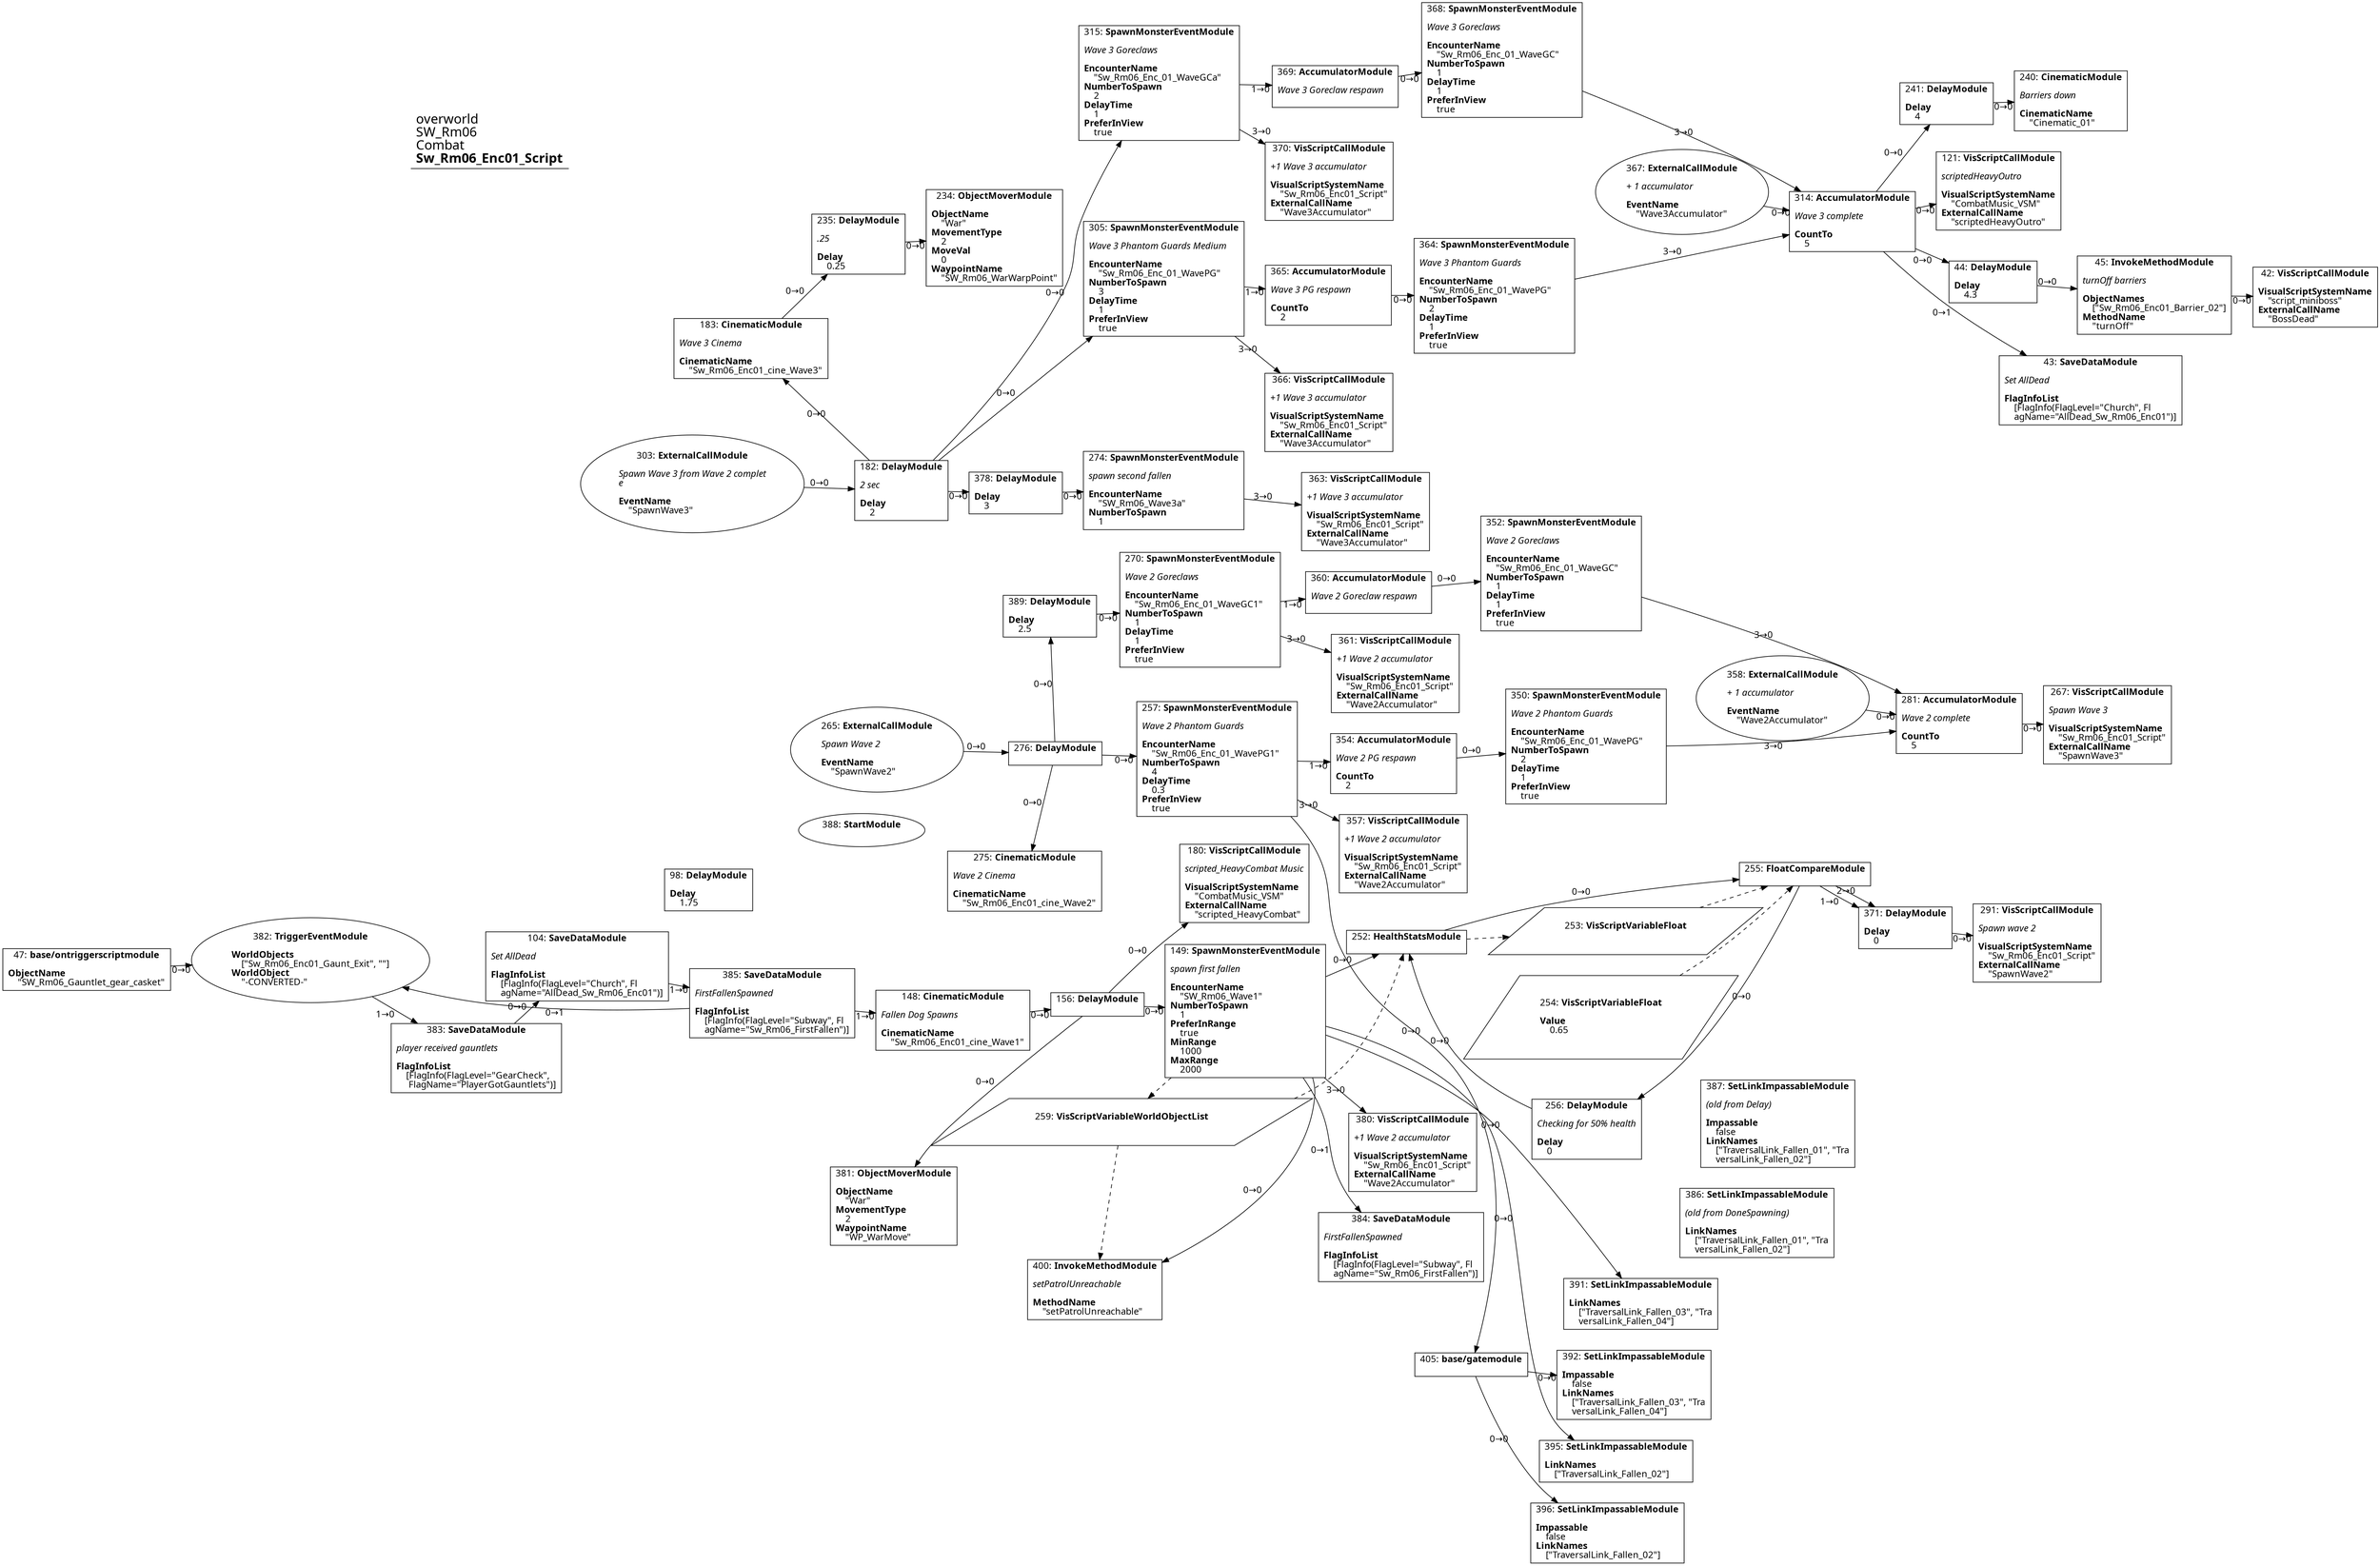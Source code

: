 digraph {
    layout = fdp;
    overlap = prism;
    sep = "+16";
    splines = spline;

    node [ shape = box ];

    graph [ fontname = "Segoe UI" ];
    node [ fontname = "Segoe UI" ];
    edge [ fontname = "Segoe UI" ];

    42 [ label = <42: <b>VisScriptCallModule</b><br/><br/><b>VisualScriptSystemName</b><br align="left"/>    &quot;script_miniboss&quot;<br align="left"/><b>ExternalCallName</b><br align="left"/>    &quot;BossDead&quot;<br align="left"/>> ];
    42 [ pos = "1.8420001,2.4750001!" ];

    43 [ label = <43: <b>SaveDataModule</b><br/><br/><i>Set AllDead<br align="left"/></i><br align="left"/><b>FlagInfoList</b><br align="left"/>    [FlagInfo(FlagLevel=&quot;Church&quot;, Fl<br align="left"/>    agName=&quot;AllDead_Sw_Rm06_Enc01&quot;)]<br align="left"/>> ];
    43 [ pos = "1.4560001,2.2510002!" ];

    44 [ label = <44: <b>DelayModule</b><br/><br/><b>Delay</b><br align="left"/>    4.3<br align="left"/>> ];
    44 [ pos = "1.455,2.4750001!" ];
    44 -> 45 [ label = "0→0" ];

    45 [ label = <45: <b>InvokeMethodModule</b><br/><br/><i>turnOff barriers<br align="left"/></i><br align="left"/><b>ObjectNames</b><br align="left"/>    [&quot;Sw_Rm06_Enc01_Barrier_02&quot;]<br align="left"/><b>MethodName</b><br align="left"/>    &quot;turnOff&quot;<br align="left"/>> ];
    45 [ pos = "1.6170001,2.4750001!" ];
    45 -> 42 [ label = "0→0" ];

    47 [ label = <47: <b>base/ontriggerscriptmodule</b><br/><br/><b>ObjectName</b><br align="left"/>    &quot;SW_Rm06_Gauntlet_gear_casket&quot;<br align="left"/>> ];
    47 [ pos = "-1.595,0.68700004!" ];
    47 -> 382 [ label = "0→0" ];

    98 [ label = <98: <b>DelayModule</b><br/><br/><b>Delay</b><br align="left"/>    1.75<br align="left"/>> ];
    98 [ pos = "-0.94600004,0.91200006!" ];

    104 [ label = <104: <b>SaveDataModule</b><br/><br/><i>Set AllDead<br align="left"/></i><br align="left"/><b>FlagInfoList</b><br align="left"/>    [FlagInfo(FlagLevel=&quot;Church&quot;, Fl<br align="left"/>    agName=&quot;AllDead_Sw_Rm06_Enc01&quot;)]<br align="left"/>> ];
    104 [ pos = "-0.94200003,0.66800004!" ];
    104 -> 385 [ label = "1→0" ];

    121 [ label = <121: <b>VisScriptCallModule</b><br/><br/><i>scriptedHeavyOutro<br align="left"/></i><br align="left"/><b>VisualScriptSystemName</b><br align="left"/>    &quot;CombatMusic_VSM&quot;<br align="left"/><b>ExternalCallName</b><br align="left"/>    &quot;scriptedHeavyOutro&quot;<br align="left"/>> ];
    121 [ pos = "1.4540001,2.5740001!" ];

    148 [ label = <148: <b>CinematicModule</b><br/><br/><i>Fallen Dog Spawns<br align="left"/></i><br align="left"/><b>CinematicName</b><br align="left"/>    &quot;Sw_Rm06_Enc01_cine_Wave1&quot;<br align="left"/>> ];
    148 [ pos = "-0.504,0.62200004!" ];
    148 -> 156 [ label = "0→0" ];

    149 [ label = <149: <b>SpawnMonsterEventModule</b><br/><br/><i>spawn first fallen<br align="left"/></i><br align="left"/><b>EncounterName</b><br align="left"/>    &quot;SW_Rm06_Wave1&quot;<br align="left"/><b>NumberToSpawn</b><br align="left"/>    1<br align="left"/><b>PreferInRange</b><br align="left"/>    true<br align="left"/><b>MinRange</b><br align="left"/>    1000<br align="left"/><b>MaxRange</b><br align="left"/>    2000<br align="left"/>> ];
    149 [ pos = "-0.064,0.62100005!" ];
    149 -> 252 [ label = "0→0" ];
    149 -> 380 [ label = "3→0" ];
    149 -> 384 [ label = "0→1" ];
    149 -> 400 [ label = "0→0" ];
    149 -> 391 [ label = "0→0" ];
    149 -> 395 [ label = "0→0" ];
    149 -> 259 [ style = dashed ];

    156 [ label = <156: <b>DelayModule</b><br/><br/>> ];
    156 [ pos = "-0.3,0.62200004!" ];
    156 -> 149 [ label = "0→0" ];
    156 -> 381 [ label = "0→0" ];
    156 -> 180 [ label = "0→0" ];

    180 [ label = <180: <b>VisScriptCallModule</b><br/><br/><i>scripted_HeavyCombat Music<br align="left"/></i><br align="left"/><b>VisualScriptSystemName</b><br align="left"/>    &quot;CombatMusic_VSM&quot;<br align="left"/><b>ExternalCallName</b><br align="left"/>    &quot;scripted_HeavyCombat&quot;<br align="left"/>> ];
    180 [ pos = "-0.064,0.711!" ];

    182 [ label = <182: <b>DelayModule</b><br/><br/><i>2 sec<br align="left"/></i><br align="left"/><b>Delay</b><br align="left"/>    2<br align="left"/>> ];
    182 [ pos = "-0.587,2.036!" ];
    182 -> 305 [ label = "0→0" ];
    182 -> 183 [ label = "0→0" ];
    182 -> 315 [ label = "0→0" ];
    182 -> 378 [ label = "0→0" ];

    183 [ label = <183: <b>CinematicModule</b><br/><br/><i>Wave 3 Cinema<br align="left"/></i><br align="left"/><b>CinematicName</b><br align="left"/>    &quot;Sw_Rm06_Enc01_cine_Wave3&quot;<br align="left"/>> ];
    183 [ pos = "-0.86600006,2.3000002!" ];
    183 -> 235 [ label = "0→0" ];

    234 [ label = <234: <b>ObjectMoverModule</b><br/><br/><b>ObjectName</b><br align="left"/>    &quot;War&quot;<br align="left"/><b>MovementType</b><br align="left"/>    2<br align="left"/><b>MoveVal</b><br align="left"/>    0<br align="left"/><b>WaypointName</b><br align="left"/>    &quot;SW_Rm06_WarWarpPoint&quot;<br align="left"/>> ];
    234 [ pos = "-0.46400002,2.4710002!" ];

    235 [ label = <235: <b>DelayModule</b><br/><br/><i>.25<br align="left"/></i><br align="left"/><b>Delay</b><br align="left"/>    0.25<br align="left"/>> ];
    235 [ pos = "-0.642,2.4710002!" ];
    235 -> 234 [ label = "0→0" ];

    240 [ label = <240: <b>CinematicModule</b><br/><br/><i>Barriers down<br align="left"/></i><br align="left"/><b>CinematicName</b><br align="left"/>    &quot;Cinematic_01&quot;<br align="left"/>> ];
    240 [ pos = "1.6290001,2.834!" ];

    241 [ label = <241: <b>DelayModule</b><br/><br/><b>Delay</b><br align="left"/>    4<br align="left"/>> ];
    241 [ pos = "1.452,2.834!" ];
    241 -> 240 [ label = "0→0" ];

    252 [ label = <252: <b>HealthStatsModule</b><br/><br/>> ];
    252 [ pos = "0.20500001,0.62100005!" ];
    252 -> 255 [ label = "0→0" ];
    252 -> 253 [ style = dashed ];
    259 -> 252 [ style = dashed ];

    253 [ label = <253: <b>VisScriptVariableFloat</b><br/><br/>> ];
    253 [ shape = parallelogram ]
    253 [ pos = "0.388,0.57600003!" ];

    254 [ label = <254: <b>VisScriptVariableFloat</b><br/><br/><b>Value</b><br align="left"/>    0.65<br align="left"/>> ];
    254 [ shape = parallelogram ]
    254 [ pos = "0.39000002,0.50200003!" ];

    255 [ label = <255: <b>FloatCompareModule</b><br/><br/>> ];
    255 [ pos = "0.512,0.62100005!" ];
    255 -> 256 [ label = "0→0" ];
    255 -> 371 [ label = "2→0" ];
    255 -> 371 [ label = "1→0" ];
    253 -> 255 [ style = dashed ];
    254 -> 255 [ style = dashed ];

    256 [ label = <256: <b>DelayModule</b><br/><br/><i>Checking for 50% health<br align="left"/></i><br align="left"/><b>Delay</b><br align="left"/>    0<br align="left"/>> ];
    256 [ pos = "0.386,0.39000002!" ];
    256 -> 252 [ label = "0→0" ];

    257 [ label = <257: <b>SpawnMonsterEventModule</b><br/><br/><i>Wave 2 Phantom Guards<br align="left"/></i><br align="left"/><b>EncounterName</b><br align="left"/>    &quot;Sw_Rm06_Enc_01_WavePG1&quot;<br align="left"/><b>NumberToSpawn</b><br align="left"/>    4<br align="left"/><b>DelayTime</b><br align="left"/>    0.3<br align="left"/><b>PreferInView</b><br align="left"/>    true<br align="left"/>> ];
    257 [ pos = "-0.094000004,1.23!" ];
    257 -> 354 [ label = "1→0" ];
    257 -> 357 [ label = "3→0" ];
    257 -> 405 [ label = "0→0" ];

    259 [ label = <259: <b>VisScriptVariableWorldObjectList</b><br/><br/>> ];
    259 [ shape = parallelogram ]
    259 [ pos = "-0.058000002,0.384!" ];

    265 [ label = <265: <b>ExternalCallModule</b><br/><br/><i>Spawn Wave 2<br align="left"/></i><br align="left"/><b>EventName</b><br align="left"/>    &quot;SpawnWave2&quot;<br align="left"/>> ];
    265 [ shape = oval ]
    265 [ pos = "-0.89300007,1.2290001!" ];
    265 -> 276 [ label = "0→0" ];

    267 [ label = <267: <b>VisScriptCallModule</b><br/><br/><i>Spawn Wave 3<br align="left"/></i><br align="left"/><b>VisualScriptSystemName</b><br align="left"/>    &quot;Sw_Rm06_Enc01_Script&quot;<br align="left"/><b>ExternalCallName</b><br align="left"/>    &quot;SpawnWave3&quot;<br align="left"/>> ];
    267 [ pos = "1.3000001,1.3030001!" ];

    270 [ label = <270: <b>SpawnMonsterEventModule</b><br/><br/><i>Wave 2 Goreclaws<br align="left"/></i><br align="left"/><b>EncounterName</b><br align="left"/>    &quot;Sw_Rm06_Enc_01_WaveGC1&quot;<br align="left"/><b>NumberToSpawn</b><br align="left"/>    1<br align="left"/><b>DelayTime</b><br align="left"/>    1<br align="left"/><b>PreferInView</b><br align="left"/>    true<br align="left"/>> ];
    270 [ pos = "-0.095000006,1.5410001!" ];
    270 -> 360 [ label = "1→0" ];
    270 -> 361 [ label = "3→0" ];

    274 [ label = <274: <b>SpawnMonsterEventModule</b><br/><br/><i>spawn second fallen<br align="left"/></i><br align="left"/><b>EncounterName</b><br align="left"/>    &quot;SW_Rm06_Wave3a&quot;<br align="left"/><b>NumberToSpawn</b><br align="left"/>    1<br align="left"/>> ];
    274 [ pos = "-0.11000001,2.036!" ];
    274 -> 363 [ label = "3→0" ];

    275 [ label = <275: <b>CinematicModule</b><br/><br/><i>Wave 2 Cinema<br align="left"/></i><br align="left"/><b>CinematicName</b><br align="left"/>    &quot;Sw_Rm06_Enc01_cine_Wave2&quot;<br align="left"/>> ];
    275 [ pos = "-0.35000002,1.0630001!" ];

    276 [ label = <276: <b>DelayModule</b><br/><br/>> ];
    276 [ pos = "-0.55600005,1.2290001!" ];
    276 -> 275 [ label = "0→0" ];
    276 -> 257 [ label = "0→0" ];
    276 -> 389 [ label = "0→0" ];

    281 [ label = <281: <b>AccumulatorModule</b><br/><br/><i>Wave 2 complete<br align="left"/></i><br align="left"/><b>CountTo</b><br align="left"/>    5<br align="left"/>> ];
    281 [ pos = "1.0630001,1.3030001!" ];
    281 -> 267 [ label = "0→0" ];

    291 [ label = <291: <b>VisScriptCallModule</b><br/><br/><i>Spawn wave 2<br align="left"/></i><br align="left"/><b>VisualScriptSystemName</b><br align="left"/>    &quot;Sw_Rm06_Enc01_Script&quot;<br align="left"/><b>ExternalCallName</b><br align="left"/>    &quot;SpawnWave2&quot;<br align="left"/>> ];
    291 [ pos = "0.89500004,0.587!" ];

    303 [ label = <303: <b>ExternalCallModule</b><br/><br/><i>Spawn Wave 3 from Wave 2 complet<br align="left"/>e<br align="left"/></i><br align="left"/><b>EventName</b><br align="left"/>    &quot;SpawnWave3&quot;<br align="left"/>> ];
    303 [ shape = oval ]
    303 [ pos = "-0.896,2.036!" ];
    303 -> 182 [ label = "0→0" ];

    305 [ label = <305: <b>SpawnMonsterEventModule</b><br/><br/><i>Wave 3 Phantom Guards Medium<br align="left"/></i><br align="left"/><b>EncounterName</b><br align="left"/>    &quot;Sw_Rm06_Enc_01_WavePG&quot;<br align="left"/><b>NumberToSpawn</b><br align="left"/>    3<br align="left"/><b>DelayTime</b><br align="left"/>    1<br align="left"/><b>PreferInView</b><br align="left"/>    true<br align="left"/>> ];
    305 [ pos = "-0.119,2.3790002!" ];
    305 -> 366 [ label = "3→0" ];
    305 -> 365 [ label = "1→0" ];

    314 [ label = <314: <b>AccumulatorModule</b><br/><br/><i>Wave 3 complete<br align="left"/></i><br align="left"/><b>CountTo</b><br align="left"/>    5<br align="left"/>> ];
    314 [ pos = "1.09,2.519!" ];
    314 -> 241 [ label = "0→0" ];
    314 -> 121 [ label = "0→0" ];
    314 -> 44 [ label = "0→0" ];
    314 -> 43 [ label = "0→1" ];

    315 [ label = <315: <b>SpawnMonsterEventModule</b><br/><br/><i>Wave 3 Goreclaws<br align="left"/></i><br align="left"/><b>EncounterName</b><br align="left"/>    &quot;Sw_Rm06_Enc_01_WaveGCa&quot;<br align="left"/><b>NumberToSpawn</b><br align="left"/>    2<br align="left"/><b>DelayTime</b><br align="left"/>    1<br align="left"/><b>PreferInView</b><br align="left"/>    true<br align="left"/>> ];
    315 [ pos = "-0.120000005,2.755!" ];
    315 -> 369 [ label = "1→0" ];
    315 -> 370 [ label = "3→0" ];

    350 [ label = <350: <b>SpawnMonsterEventModule</b><br/><br/><i>Wave 2 Phantom Guards<br align="left"/></i><br align="left"/><b>EncounterName</b><br align="left"/>    &quot;Sw_Rm06_Enc_01_WavePG&quot;<br align="left"/><b>NumberToSpawn</b><br align="left"/>    2<br align="left"/><b>DelayTime</b><br align="left"/>    1<br align="left"/><b>PreferInView</b><br align="left"/>    true<br align="left"/>> ];
    350 [ pos = "0.40800002,1.207!" ];
    350 -> 281 [ label = "3→0" ];

    352 [ label = <352: <b>SpawnMonsterEventModule</b><br/><br/><i>Wave 2 Goreclaws<br align="left"/></i><br align="left"/><b>EncounterName</b><br align="left"/>    &quot;Sw_Rm06_Enc_01_WaveGC&quot;<br align="left"/><b>NumberToSpawn</b><br align="left"/>    1<br align="left"/><b>DelayTime</b><br align="left"/>    1<br align="left"/><b>PreferInView</b><br align="left"/>    true<br align="left"/>> ];
    352 [ pos = "0.411,1.5180001!" ];
    352 -> 281 [ label = "3→0" ];

    354 [ label = <354: <b>AccumulatorModule</b><br/><br/><i>Wave 2 PG respawn<br align="left"/></i><br align="left"/><b>CountTo</b><br align="left"/>    2<br align="left"/>> ];
    354 [ pos = "0.185,1.207!" ];
    354 -> 350 [ label = "0→0" ];

    357 [ label = <357: <b>VisScriptCallModule</b><br/><br/><i>+1 Wave 2 accumulator<br align="left"/></i><br align="left"/><b>VisualScriptSystemName</b><br align="left"/>    &quot;Sw_Rm06_Enc01_Script&quot;<br align="left"/><b>ExternalCallName</b><br align="left"/>    &quot;Wave2Accumulator&quot;<br align="left"/>> ];
    357 [ pos = "0.19100001,1.0070001!" ];

    358 [ label = <358: <b>ExternalCallModule</b><br/><br/><i>+ 1 accumulator<br align="left"/></i><br align="left"/><b>EventName</b><br align="left"/>    &quot;Wave2Accumulator&quot;<br align="left"/>> ];
    358 [ shape = oval ]
    358 [ pos = "0.75000006,1.3030001!" ];
    358 -> 281 [ label = "0→0" ];

    360 [ label = <360: <b>AccumulatorModule</b><br/><br/><i>Wave 2 Goreclaw respawn<br align="left"/></i><br align="left"/>> ];
    360 [ pos = "0.186,1.5180001!" ];
    360 -> 352 [ label = "0→0" ];

    361 [ label = <361: <b>VisScriptCallModule</b><br/><br/><i>+1 Wave 2 accumulator<br align="left"/></i><br align="left"/><b>VisualScriptSystemName</b><br align="left"/>    &quot;Sw_Rm06_Enc01_Script&quot;<br align="left"/><b>ExternalCallName</b><br align="left"/>    &quot;Wave2Accumulator&quot;<br align="left"/>> ];
    361 [ pos = "0.187,1.3260001!" ];

    363 [ label = <363: <b>VisScriptCallModule</b><br/><br/><i>+1 Wave 3 accumulator<br align="left"/></i><br align="left"/><b>VisualScriptSystemName</b><br align="left"/>    &quot;Sw_Rm06_Enc01_Script&quot;<br align="left"/><b>ExternalCallName</b><br align="left"/>    &quot;Wave3Accumulator&quot;<br align="left"/>> ];
    363 [ pos = "0.19100001,1.9670001!" ];

    364 [ label = <364: <b>SpawnMonsterEventModule</b><br/><br/><i>Wave 3 Phantom Guards<br align="left"/></i><br align="left"/><b>EncounterName</b><br align="left"/>    &quot;Sw_Rm06_Enc_01_WavePG&quot;<br align="left"/><b>NumberToSpawn</b><br align="left"/>    2<br align="left"/><b>DelayTime</b><br align="left"/>    1<br align="left"/><b>PreferInView</b><br align="left"/>    true<br align="left"/>> ];
    364 [ pos = "0.39400002,2.3560002!" ];
    364 -> 314 [ label = "3→0" ];

    365 [ label = <365: <b>AccumulatorModule</b><br/><br/><i>Wave 3 PG respawn<br align="left"/></i><br align="left"/><b>CountTo</b><br align="left"/>    2<br align="left"/>> ];
    365 [ pos = "0.15900001,2.3560002!" ];
    365 -> 364 [ label = "0→0" ];

    366 [ label = <366: <b>VisScriptCallModule</b><br/><br/><i>+1 Wave 3 accumulator<br align="left"/></i><br align="left"/><b>VisualScriptSystemName</b><br align="left"/>    &quot;Sw_Rm06_Enc01_Script&quot;<br align="left"/><b>ExternalCallName</b><br align="left"/>    &quot;Wave3Accumulator&quot;<br align="left"/>> ];
    366 [ pos = "0.16000001,2.158!" ];

    367 [ label = <367: <b>ExternalCallModule</b><br/><br/><i>+ 1 accumulator<br align="left"/></i><br align="left"/><b>EventName</b><br align="left"/>    &quot;Wave3Accumulator&quot;<br align="left"/>> ];
    367 [ shape = oval ]
    367 [ pos = "0.68100005,2.519!" ];
    367 -> 314 [ label = "0→0" ];

    368 [ label = <368: <b>SpawnMonsterEventModule</b><br/><br/><i>Wave 3 Goreclaws<br align="left"/></i><br align="left"/><b>EncounterName</b><br align="left"/>    &quot;Sw_Rm06_Enc_01_WaveGC&quot;<br align="left"/><b>NumberToSpawn</b><br align="left"/>    1<br align="left"/><b>DelayTime</b><br align="left"/>    1<br align="left"/><b>PreferInView</b><br align="left"/>    true<br align="left"/>> ];
    368 [ pos = "0.39000002,2.732!" ];
    368 -> 314 [ label = "3→0" ];

    369 [ label = <369: <b>AccumulatorModule</b><br/><br/><i>Wave 3 Goreclaw respawn<br align="left"/></i><br align="left"/>> ];
    369 [ pos = "0.163,2.732!" ];
    369 -> 368 [ label = "0→0" ];

    370 [ label = <370: <b>VisScriptCallModule</b><br/><br/><i>+1 Wave 3 accumulator<br align="left"/></i><br align="left"/><b>VisualScriptSystemName</b><br align="left"/>    &quot;Sw_Rm06_Enc01_Script&quot;<br align="left"/><b>ExternalCallName</b><br align="left"/>    &quot;Wave3Accumulator&quot;<br align="left"/>> ];
    370 [ pos = "0.164,2.539!" ];

    371 [ label = <371: <b>DelayModule</b><br/><br/><b>Delay</b><br align="left"/>    0<br align="left"/>> ];
    371 [ pos = "0.72900003,0.587!" ];
    371 -> 291 [ label = "0→0" ];

    378 [ label = <378: <b>DelayModule</b><br/><br/><b>Delay</b><br align="left"/>    3<br align="left"/>> ];
    378 [ pos = "-0.319,2.036!" ];
    378 -> 274 [ label = "0→0" ];

    380 [ label = <380: <b>VisScriptCallModule</b><br/><br/><i>+1 Wave 2 accumulator<br align="left"/></i><br align="left"/><b>VisualScriptSystemName</b><br align="left"/>    &quot;Sw_Rm06_Enc01_Script&quot;<br align="left"/><b>ExternalCallName</b><br align="left"/>    &quot;Wave2Accumulator&quot;<br align="left"/>> ];
    380 [ pos = "0.19700001,0.335!" ];

    381 [ label = <381: <b>ObjectMoverModule</b><br/><br/><b>ObjectName</b><br align="left"/>    &quot;War&quot;<br align="left"/><b>MovementType</b><br align="left"/>    2<br align="left"/><b>WaypointName</b><br align="left"/>    &quot;WP_WarMove&quot;<br align="left"/>> ];
    381 [ pos = "-0.26200002,0.33!" ];

    382 [ label = <382: <b>TriggerEventModule</b><br/><br/><b>WorldObjects</b><br align="left"/>    [&quot;Sw_Rm06_Enc01_Gaunt_Exit&quot;, &quot;&quot;]<br align="left"/><b>WorldObject</b><br align="left"/>    &quot;-CONVERTED-&quot;<br align="left"/>> ];
    382 [ shape = oval ]
    382 [ pos = "-1.4120001,0.68700004!" ];
    382 -> 383 [ label = "1→0" ];

    383 [ label = <383: <b>SaveDataModule</b><br/><br/><i>player received gauntlets<br align="left"/></i><br align="left"/><b>FlagInfoList</b><br align="left"/>    [FlagInfo(FlagLevel=&quot;GearCheck&quot;,<br align="left"/>     FlagName=&quot;PlayerGotGauntlets&quot;)]<br align="left"/>> ];
    383 [ pos = "-1.1630001,0.58400005!" ];
    383 -> 104 [ label = "0→0" ];

    384 [ label = <384: <b>SaveDataModule</b><br/><br/><i>FirstFallenSpawned<br align="left"/></i><br align="left"/><b>FlagInfoList</b><br align="left"/>    [FlagInfo(FlagLevel=&quot;Subway&quot;, Fl<br align="left"/>    agName=&quot;Sw_Rm06_FirstFallen&quot;)]<br align="left"/>> ];
    384 [ pos = "0.19900002,0.23900001!" ];

    385 [ label = <385: <b>SaveDataModule</b><br/><br/><i>FirstFallenSpawned<br align="left"/></i><br align="left"/><b>FlagInfoList</b><br align="left"/>    [FlagInfo(FlagLevel=&quot;Subway&quot;, Fl<br align="left"/>    agName=&quot;Sw_Rm06_FirstFallen&quot;)]<br align="left"/>> ];
    385 [ pos = "-0.73,0.64500004!" ];
    385 -> 148 [ label = "1→0" ];
    385 -> 382 [ label = "0→1" ];

    386 [ label = <386: <b>SetLinkImpassableModule</b><br/><br/><i>(old from DoneSpawning)<br align="left"/></i><br align="left"/><b>LinkNames</b><br align="left"/>    [&quot;TraversalLink_Fallen_01&quot;, &quot;Tra<br align="left"/>    versalLink_Fallen_02&quot;]<br align="left"/>> ];
    386 [ pos = "0.777,0.20400001!" ];

    387 [ label = <387: <b>SetLinkImpassableModule</b><br/><br/><i>(old from Delay)<br align="left"/></i><br align="left"/><b>Impassable</b><br align="left"/>    false<br align="left"/><b>LinkNames</b><br align="left"/>    [&quot;TraversalLink_Fallen_01&quot;, &quot;Tra<br align="left"/>    versalLink_Fallen_02&quot;]<br align="left"/>> ];
    387 [ pos = "0.781,0.284!" ];

    388 [ label = <388: <b>StartModule</b><br/><br/>> ];
    388 [ shape = oval ]
    388 [ pos = "-0.901,1.11!" ];

    389 [ label = <389: <b>DelayModule</b><br/><br/><b>Delay</b><br align="left"/>    2.5<br align="left"/>> ];
    389 [ pos = "-0.35300002,1.5410001!" ];
    389 -> 270 [ label = "0→0" ];

    391 [ label = <391: <b>SetLinkImpassableModule</b><br/><br/><b>LinkNames</b><br align="left"/>    [&quot;TraversalLink_Fallen_03&quot;, &quot;Tra<br align="left"/>    versalLink_Fallen_04&quot;]<br align="left"/>> ];
    391 [ pos = "0.67200005,-0.09200001!" ];

    392 [ label = <392: <b>SetLinkImpassableModule</b><br/><br/><b>Impassable</b><br align="left"/>    false<br align="left"/><b>LinkNames</b><br align="left"/>    [&quot;TraversalLink_Fallen_03&quot;, &quot;Tra<br align="left"/>    versalLink_Fallen_04&quot;]<br align="left"/>> ];
    392 [ pos = "0.67300004,-0.165!" ];

    395 [ label = <395: <b>SetLinkImpassableModule</b><br/><br/><b>LinkNames</b><br align="left"/>    [&quot;TraversalLink_Fallen_02&quot;]<br align="left"/>> ];
    395 [ pos = "0.651,-0.30600002!" ];

    396 [ label = <396: <b>SetLinkImpassableModule</b><br/><br/><b>Impassable</b><br align="left"/>    false<br align="left"/><b>LinkNames</b><br align="left"/>    [&quot;TraversalLink_Fallen_02&quot;]<br align="left"/>> ];
    396 [ pos = "0.647,-0.37800002!" ];

    400 [ label = <400: <b>InvokeMethodModule</b><br/><br/><i>setPatrolUnreachable<br align="left"/></i><br align="left"/><b>MethodName</b><br align="left"/>    &quot;setPatrolUnreachable&quot;<br align="left"/>> ];
    400 [ pos = "-0.065000005,0.178!" ];
    259 -> 400 [ style = dashed ];

    405 [ label = <405: <b>base/gatemodule</b><br/><br/>> ];
    405 [ pos = "0.365,-0.165!" ];
    405 -> 392 [ label = "0→0" ];
    405 -> 396 [ label = "0→0" ];

    title [ pos = "-1.5960001,2.835!" ];
    title [ shape = underline ];
    title [ label = <<font point-size="20">overworld<br align="left"/>SW_Rm06<br align="left"/>Combat<br align="left"/><b>Sw_Rm06_Enc01_Script</b><br align="left"/></font>> ];
}
